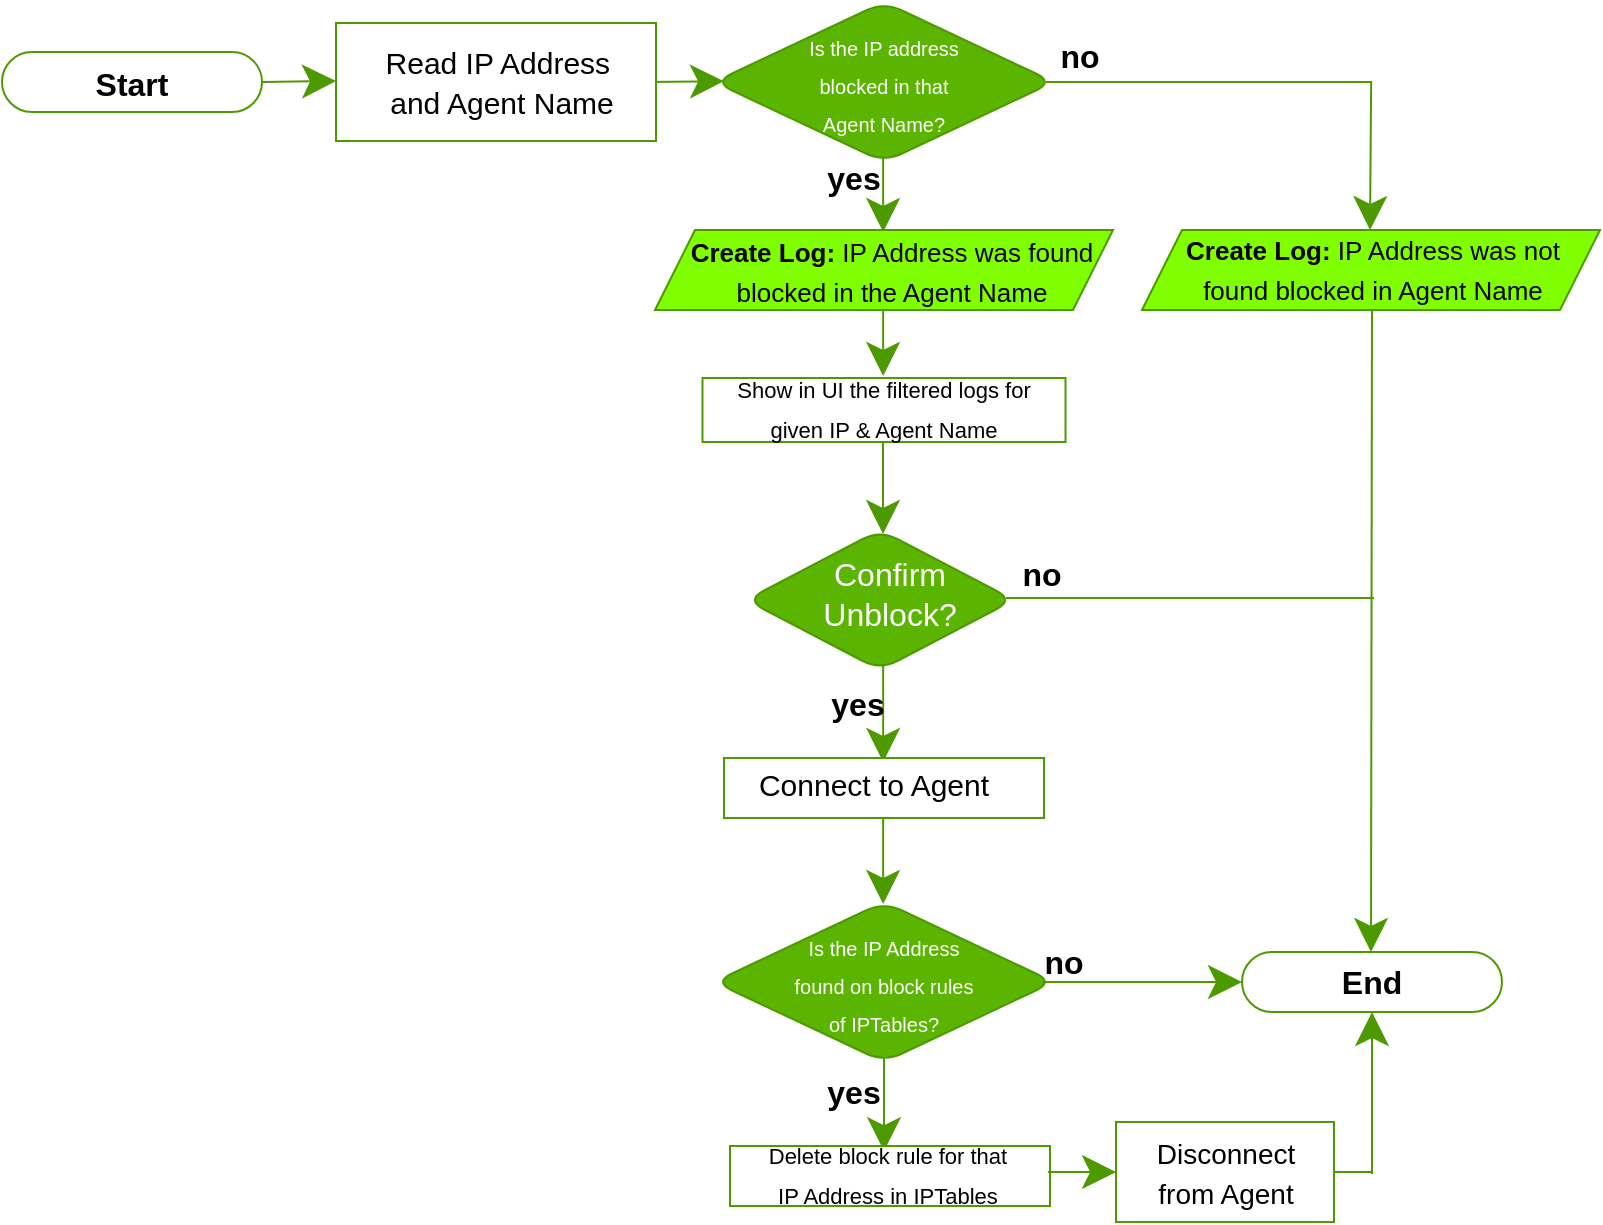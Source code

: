 <mxfile version="17.4.0" type="github">
  <diagram id="5zT1T4fjgx7TizqdU40n" name="Page-1">
    <mxGraphModel dx="733" dy="611" grid="1" gridSize="10" guides="1" tooltips="1" connect="1" arrows="1" fold="1" page="0" pageScale="1" pageWidth="827" pageHeight="1169" math="0" shadow="0">
      <root>
        <mxCell id="0" />
        <mxCell id="1" parent="0" />
        <mxCell id="lwjcGoWqtETpGwoeAaSX-26" value="" style="endArrow=none;html=1;rounded=0;startSize=7;endSize=14;sourcePerimeterSpacing=6;targetPerimeterSpacing=6;strokeColor=#4D9900;curved=1;" parent="1" edge="1">
          <mxGeometry width="50" height="50" relative="1" as="geometry">
            <mxPoint x="702.5" y="625" as="sourcePoint" />
            <mxPoint x="725" y="625" as="targetPoint" />
          </mxGeometry>
        </mxCell>
        <mxCell id="lwjcGoWqtETpGwoeAaSX-43" value="" style="endArrow=classic;html=1;rounded=0;startSize=7;endSize=14;sourcePerimeterSpacing=6;targetPerimeterSpacing=6;strokeColor=#4D9900;curved=1;" parent="1" edge="1">
          <mxGeometry width="50" height="50" relative="1" as="geometry">
            <mxPoint x="480.5" y="251.42" as="sourcePoint" />
            <mxPoint x="480.5" y="306.0" as="targetPoint" />
          </mxGeometry>
        </mxCell>
        <mxCell id="lwjcGoWqtETpGwoeAaSX-2" value="" style="endArrow=classic;html=1;rounded=0;startSize=7;endSize=14;sourcePerimeterSpacing=6;targetPerimeterSpacing=6;strokeColor=#4D9900;curved=1;" parent="1" edge="1">
          <mxGeometry width="50" height="50" relative="1" as="geometry">
            <mxPoint x="481.0" y="560.0" as="sourcePoint" />
            <mxPoint x="481.0" y="614.58" as="targetPoint" />
          </mxGeometry>
        </mxCell>
        <mxCell id="lwjcGoWqtETpGwoeAaSX-3" value="" style="endArrow=classic;html=1;rounded=0;startSize=7;endSize=14;sourcePerimeterSpacing=6;targetPerimeterSpacing=6;strokeColor=#4D9900;curved=1;" parent="1" edge="1">
          <mxGeometry width="50" height="50" relative="1" as="geometry">
            <mxPoint x="480.58" y="436.42" as="sourcePoint" />
            <mxPoint x="480.58" y="491" as="targetPoint" />
          </mxGeometry>
        </mxCell>
        <mxCell id="lwjcGoWqtETpGwoeAaSX-4" value="" style="endArrow=classic;html=1;rounded=0;startSize=7;endSize=14;sourcePerimeterSpacing=6;targetPerimeterSpacing=6;strokeColor=#4D9900;curved=1;" parent="1" edge="1">
          <mxGeometry width="50" height="50" relative="1" as="geometry">
            <mxPoint x="480.58" y="365.42" as="sourcePoint" />
            <mxPoint x="480.58" y="420" as="targetPoint" />
          </mxGeometry>
        </mxCell>
        <mxCell id="lwjcGoWqtETpGwoeAaSX-5" value="" style="endArrow=classic;html=1;rounded=0;startSize=7;endSize=14;sourcePerimeterSpacing=6;targetPerimeterSpacing=6;strokeColor=#4D9900;curved=1;" parent="1" edge="1">
          <mxGeometry width="50" height="50" relative="1" as="geometry">
            <mxPoint x="480.58" y="172.42" as="sourcePoint" />
            <mxPoint x="480.58" y="227.0" as="targetPoint" />
          </mxGeometry>
        </mxCell>
        <mxCell id="lwjcGoWqtETpGwoeAaSX-6" value="" style="endArrow=classic;html=1;rounded=0;startSize=7;endSize=14;sourcePerimeterSpacing=6;targetPerimeterSpacing=6;strokeColor=#4D9900;curved=1;" parent="1" edge="1">
          <mxGeometry width="50" height="50" relative="1" as="geometry">
            <mxPoint x="480.58" y="100.42" as="sourcePoint" />
            <mxPoint x="480.58" y="155.0" as="targetPoint" />
          </mxGeometry>
        </mxCell>
        <mxCell id="lwjcGoWqtETpGwoeAaSX-7" value="" style="endArrow=classic;html=1;rounded=0;startSize=7;endSize=14;sourcePerimeterSpacing=6;targetPerimeterSpacing=6;strokeColor=#4D9900;curved=1;" parent="1" edge="1">
          <mxGeometry width="50" height="50" relative="1" as="geometry">
            <mxPoint x="360" y="80" as="sourcePoint" />
            <mxPoint x="401" y="79.58" as="targetPoint" />
          </mxGeometry>
        </mxCell>
        <mxCell id="lwjcGoWqtETpGwoeAaSX-8" value="" style="shape=cylinder3;whiteSpace=wrap;html=1;boundedLbl=1;backgroundOutline=1;size=15;rounded=1;shadow=0;glass=0;hachureGap=4;fillColor=#FFFFFF;rotation=90;strokeColor=#4D9900;" parent="1" vertex="1">
          <mxGeometry x="90" y="15" width="30" height="130" as="geometry" />
        </mxCell>
        <mxCell id="lwjcGoWqtETpGwoeAaSX-9" value="" style="rounded=0;whiteSpace=wrap;html=1;shadow=0;glass=0;hachureGap=4;fillColor=#FFFFFF;strokeColor=#FFFFFF;" parent="1" vertex="1">
          <mxGeometry x="135" y="66" width="20" height="28" as="geometry" />
        </mxCell>
        <mxCell id="lwjcGoWqtETpGwoeAaSX-10" value="" style="rounded=0;whiteSpace=wrap;html=1;shadow=0;glass=0;hachureGap=4;strokeColor=#4D9900;fillColor=#FFFFFF;" parent="1" vertex="1">
          <mxGeometry x="207" y="50.5" width="160" height="59" as="geometry" />
        </mxCell>
        <mxCell id="lwjcGoWqtETpGwoeAaSX-11" value="" style="rhombus;whiteSpace=wrap;html=1;rounded=1;shadow=0;glass=0;hachureGap=4;strokeColor=#4D9900;fillColor=#5BB500;" parent="1" vertex="1">
          <mxGeometry x="396" y="40" width="170" height="80" as="geometry" />
        </mxCell>
        <mxCell id="lwjcGoWqtETpGwoeAaSX-13" value="" style="rhombus;whiteSpace=wrap;html=1;rounded=1;shadow=0;glass=0;hachureGap=4;strokeColor=#4D9900;fillColor=#5BB500;" parent="1" vertex="1">
          <mxGeometry x="412" y="304" width="134" height="70" as="geometry" />
        </mxCell>
        <mxCell id="lwjcGoWqtETpGwoeAaSX-14" value="" style="rounded=0;whiteSpace=wrap;html=1;shadow=0;glass=0;hachureGap=4;strokeColor=#4D9900;fillColor=#FFFFFF;" parent="1" vertex="1">
          <mxGeometry x="404" y="612" width="160" height="30" as="geometry" />
        </mxCell>
        <mxCell id="lwjcGoWqtETpGwoeAaSX-16" value="" style="shape=parallelogram;perimeter=parallelogramPerimeter;whiteSpace=wrap;html=1;fixedSize=1;rounded=0;shadow=0;glass=0;hachureGap=4;strokeColor=#4D9900;fillColor=#80FF00;" parent="1" vertex="1">
          <mxGeometry x="366.5" y="154" width="229" height="40" as="geometry" />
        </mxCell>
        <mxCell id="lwjcGoWqtETpGwoeAaSX-17" value="" style="rounded=0;whiteSpace=wrap;html=1;shadow=0;glass=0;hachureGap=4;strokeColor=#4D9900;fillColor=#FFFFFF;" parent="1" vertex="1">
          <mxGeometry x="597" y="600" width="109" height="50" as="geometry" />
        </mxCell>
        <mxCell id="lwjcGoWqtETpGwoeAaSX-19" value="" style="shape=cylinder3;whiteSpace=wrap;html=1;boundedLbl=1;backgroundOutline=1;size=15;rounded=1;shadow=0;glass=0;hachureGap=4;fillColor=#FFFFFF;rotation=90;strokeColor=#4D9900;" parent="1" vertex="1">
          <mxGeometry x="710" y="465" width="30" height="130" as="geometry" />
        </mxCell>
        <mxCell id="lwjcGoWqtETpGwoeAaSX-20" value="" style="rounded=0;whiteSpace=wrap;html=1;shadow=0;glass=0;hachureGap=4;fillColor=#FFFFFF;strokeColor=#FFFFFF;" parent="1" vertex="1">
          <mxGeometry x="755" y="516" width="20" height="28" as="geometry" />
        </mxCell>
        <mxCell id="lwjcGoWqtETpGwoeAaSX-21" value="" style="endArrow=classic;html=1;rounded=0;startSize=7;endSize=14;sourcePerimeterSpacing=6;targetPerimeterSpacing=6;strokeColor=#4D9900;curved=1;" parent="1" edge="1">
          <mxGeometry width="50" height="50" relative="1" as="geometry">
            <mxPoint x="170" y="80" as="sourcePoint" />
            <mxPoint x="207" y="79.5" as="targetPoint" />
          </mxGeometry>
        </mxCell>
        <mxCell id="lwjcGoWqtETpGwoeAaSX-22" value="" style="endArrow=classic;html=1;rounded=0;startSize=7;endSize=14;sourcePerimeterSpacing=6;targetPerimeterSpacing=6;strokeColor=#4D9900;curved=1;entryX=0;entryY=0.5;entryDx=0;entryDy=0;exitX=1;exitY=0.5;exitDx=0;exitDy=0;" parent="1" target="lwjcGoWqtETpGwoeAaSX-17" edge="1" source="lwjcGoWqtETpGwoeAaSX-35">
          <mxGeometry width="50" height="50" relative="1" as="geometry">
            <mxPoint x="577" y="593.79" as="sourcePoint" />
            <mxPoint x="577" y="648.37" as="targetPoint" />
          </mxGeometry>
        </mxCell>
        <mxCell id="lwjcGoWqtETpGwoeAaSX-23" value="" style="endArrow=classic;html=1;rounded=0;startSize=8;endSize=14;sourcePerimeterSpacing=7;targetPerimeterSpacing=6;strokeColor=#4D9900;curved=1;entryX=0.5;entryY=0;entryDx=0;entryDy=0;fontSize=11;" parent="1" target="lwjcGoWqtETpGwoeAaSX-42" edge="1">
          <mxGeometry width="50" height="50" relative="1" as="geometry">
            <mxPoint x="725" y="190" as="sourcePoint" />
            <mxPoint x="724.5" y="415" as="targetPoint" />
          </mxGeometry>
        </mxCell>
        <mxCell id="lwjcGoWqtETpGwoeAaSX-24" value="" style="endArrow=none;html=1;rounded=0;startSize=7;endSize=14;sourcePerimeterSpacing=6;targetPerimeterSpacing=6;strokeColor=#4D9900;curved=1;exitX=1;exitY=0.5;exitDx=0;exitDy=0;" parent="1" edge="1">
          <mxGeometry width="50" height="50" relative="1" as="geometry">
            <mxPoint x="562" y="80.0" as="sourcePoint" />
            <mxPoint x="725" y="80" as="targetPoint" />
          </mxGeometry>
        </mxCell>
        <mxCell id="lwjcGoWqtETpGwoeAaSX-27" value="" style="endArrow=classic;html=1;rounded=0;startSize=7;endSize=14;sourcePerimeterSpacing=6;targetPerimeterSpacing=6;strokeColor=#4D9900;curved=1;entryX=1;entryY=0.5;entryDx=0;entryDy=0;entryPerimeter=0;" parent="1" target="lwjcGoWqtETpGwoeAaSX-19" edge="1">
          <mxGeometry width="50" height="50" relative="1" as="geometry">
            <mxPoint x="725" y="626" as="sourcePoint" />
            <mxPoint x="734.58" y="511" as="targetPoint" />
          </mxGeometry>
        </mxCell>
        <mxCell id="lwjcGoWqtETpGwoeAaSX-28" value="&lt;b&gt;&lt;font style=&quot;font-size: 16px&quot;&gt;Start&lt;/font&gt;&lt;/b&gt;" style="text;strokeColor=none;fillColor=none;html=1;align=center;verticalAlign=middle;whiteSpace=wrap;rounded=0;shadow=0;glass=0;hachureGap=4;fontSize=11;" parent="1" vertex="1">
          <mxGeometry x="75" y="66" width="60" height="30" as="geometry" />
        </mxCell>
        <mxCell id="lwjcGoWqtETpGwoeAaSX-29" value="&lt;font style=&quot;font-size: 15px&quot;&gt;Read IP Address&amp;nbsp;&lt;br&gt;and Agent Name&lt;/font&gt;" style="text;strokeColor=none;fillColor=none;html=1;align=center;verticalAlign=middle;whiteSpace=wrap;rounded=0;shadow=0;glass=0;hachureGap=4;fontSize=16;" parent="1" vertex="1">
          <mxGeometry x="230" y="55" width="120" height="50" as="geometry" />
        </mxCell>
        <mxCell id="lwjcGoWqtETpGwoeAaSX-30" value="&lt;font style=&quot;font-size: 10px&quot; color=&quot;#ffffff&quot;&gt;Is the IP address&lt;br&gt;blocked in that&lt;br&gt;Agent Name?&lt;/font&gt;" style="text;strokeColor=none;fillColor=none;html=1;align=center;verticalAlign=middle;whiteSpace=wrap;rounded=0;shadow=0;glass=0;hachureGap=4;fontSize=16;" parent="1" vertex="1">
          <mxGeometry x="421" y="55" width="120" height="50" as="geometry" />
        </mxCell>
        <mxCell id="lwjcGoWqtETpGwoeAaSX-32" value="&lt;font style=&quot;font-size: 16px&quot; color=&quot;#ffffff&quot;&gt;Confirm&lt;br&gt;Unblock?&lt;br&gt;&lt;/font&gt;" style="text;strokeColor=none;fillColor=none;html=1;align=center;verticalAlign=middle;whiteSpace=wrap;rounded=0;shadow=0;glass=0;hachureGap=4;fontSize=16;" parent="1" vertex="1">
          <mxGeometry x="423.5" y="311" width="120" height="50" as="geometry" />
        </mxCell>
        <mxCell id="lwjcGoWqtETpGwoeAaSX-33" value="&lt;b&gt;&lt;font style=&quot;font-size: 16px&quot;&gt;yes&lt;/font&gt;&lt;/b&gt;" style="text;strokeColor=none;fillColor=none;html=1;align=center;verticalAlign=middle;whiteSpace=wrap;rounded=0;shadow=0;glass=0;hachureGap=4;fontSize=11;" parent="1" vertex="1">
          <mxGeometry x="435.5" y="113" width="60" height="30" as="geometry" />
        </mxCell>
        <mxCell id="lwjcGoWqtETpGwoeAaSX-34" value="&lt;b&gt;&lt;font style=&quot;font-size: 16px&quot;&gt;yes&lt;/font&gt;&lt;/b&gt;" style="text;strokeColor=none;fillColor=none;html=1;align=center;verticalAlign=middle;whiteSpace=wrap;rounded=0;shadow=0;glass=0;hachureGap=4;fontSize=11;" parent="1" vertex="1">
          <mxGeometry x="437.5" y="376" width="60" height="30" as="geometry" />
        </mxCell>
        <mxCell id="lwjcGoWqtETpGwoeAaSX-35" value="&lt;span style=&quot;font-size: 11px&quot;&gt;Delete block rule for that&lt;br&gt;IP Address in IPTables&lt;br&gt;&lt;/span&gt;" style="text;strokeColor=none;fillColor=none;html=1;align=center;verticalAlign=middle;whiteSpace=wrap;rounded=0;shadow=0;glass=0;hachureGap=4;fontSize=16;" parent="1" vertex="1">
          <mxGeometry x="403" y="600" width="160" height="50" as="geometry" />
        </mxCell>
        <mxCell id="lwjcGoWqtETpGwoeAaSX-37" value="&lt;span style=&quot;font-size: 13px&quot;&gt;&lt;b&gt;Create Log: &lt;/b&gt;IP Address was found&lt;br&gt;blocked in the Agent Name&lt;br&gt;&lt;/span&gt;" style="text;strokeColor=none;fillColor=none;html=1;align=center;verticalAlign=middle;whiteSpace=wrap;rounded=0;shadow=0;glass=0;hachureGap=4;fontSize=16;" parent="1" vertex="1">
          <mxGeometry x="360" y="149" width="250" height="50" as="geometry" />
        </mxCell>
        <mxCell id="lwjcGoWqtETpGwoeAaSX-38" value="&lt;b&gt;&lt;font style=&quot;font-size: 16px&quot;&gt;no&lt;/font&gt;&lt;/b&gt;" style="text;strokeColor=none;fillColor=none;html=1;align=center;verticalAlign=middle;whiteSpace=wrap;rounded=0;shadow=0;glass=0;hachureGap=4;fontSize=11;" parent="1" vertex="1">
          <mxGeometry x="549" y="51.5" width="60" height="30" as="geometry" />
        </mxCell>
        <mxCell id="lwjcGoWqtETpGwoeAaSX-40" value="&lt;span style=&quot;font-size: 14px&quot;&gt;Disconnect&lt;br&gt;from Agent&lt;br&gt;&lt;/span&gt;" style="text;strokeColor=none;fillColor=none;html=1;align=center;verticalAlign=middle;whiteSpace=wrap;rounded=0;shadow=0;glass=0;hachureGap=4;fontSize=16;" parent="1" vertex="1">
          <mxGeometry x="571.5" y="600" width="160" height="50" as="geometry" />
        </mxCell>
        <mxCell id="lwjcGoWqtETpGwoeAaSX-42" value="&lt;b&gt;&lt;font style=&quot;font-size: 16px&quot;&gt;End&lt;/font&gt;&lt;/b&gt;" style="text;strokeColor=none;fillColor=none;html=1;align=center;verticalAlign=middle;whiteSpace=wrap;rounded=0;shadow=0;glass=0;hachureGap=4;fontSize=11;" parent="1" vertex="1">
          <mxGeometry x="694.5" y="515" width="60" height="30" as="geometry" />
        </mxCell>
        <mxCell id="lwjcGoWqtETpGwoeAaSX-46" value="" style="rounded=0;whiteSpace=wrap;html=1;shadow=0;glass=0;hachureGap=4;strokeColor=#4D9900;fillColor=#FFFFFF;" parent="1" vertex="1">
          <mxGeometry x="401" y="418" width="160" height="30" as="geometry" />
        </mxCell>
        <mxCell id="lwjcGoWqtETpGwoeAaSX-47" value="&lt;span style=&quot;font-size: 15px&quot;&gt;Connect to Agent&lt;/span&gt;" style="text;strokeColor=none;fillColor=none;html=1;align=center;verticalAlign=middle;whiteSpace=wrap;rounded=0;shadow=0;glass=0;hachureGap=4;fontSize=16;" parent="1" vertex="1">
          <mxGeometry x="415.5" y="406" width="120" height="50" as="geometry" />
        </mxCell>
        <mxCell id="lwjcGoWqtETpGwoeAaSX-48" value="" style="rounded=0;whiteSpace=wrap;html=1;shadow=0;glass=0;hachureGap=4;strokeColor=#4D9900;fillColor=#FFFFFF;" parent="1" vertex="1">
          <mxGeometry x="390.25" y="228" width="181.5" height="32" as="geometry" />
        </mxCell>
        <mxCell id="lwjcGoWqtETpGwoeAaSX-49" value="&lt;span style=&quot;font-size: 11px&quot;&gt;Show in UI the filtered logs for&lt;br&gt;given IP &amp;amp; Agent Name&lt;br&gt;&lt;/span&gt;" style="text;strokeColor=none;fillColor=none;html=1;align=center;verticalAlign=middle;whiteSpace=wrap;rounded=0;shadow=0;glass=0;hachureGap=4;fontSize=16;" parent="1" vertex="1">
          <mxGeometry x="401" y="217" width="160" height="50" as="geometry" />
        </mxCell>
        <mxCell id="3Guv1NVsKo0Y8wmqpc0J-1" value="" style="rhombus;whiteSpace=wrap;html=1;rounded=1;shadow=0;glass=0;hachureGap=4;strokeColor=#4D9900;fillColor=#5BB500;" vertex="1" parent="1">
          <mxGeometry x="396" y="490" width="170" height="80" as="geometry" />
        </mxCell>
        <mxCell id="3Guv1NVsKo0Y8wmqpc0J-2" value="&lt;font color=&quot;#ffffff&quot;&gt;&lt;span style=&quot;font-size: 10px&quot;&gt;Is the IP Address &lt;br&gt;found on block rules &lt;br&gt;of IPTables?&lt;/span&gt;&lt;/font&gt;" style="text;strokeColor=none;fillColor=none;html=1;align=center;verticalAlign=middle;whiteSpace=wrap;rounded=0;shadow=0;glass=0;hachureGap=4;fontSize=16;" vertex="1" parent="1">
          <mxGeometry x="421" y="505" width="120" height="50" as="geometry" />
        </mxCell>
        <mxCell id="3Guv1NVsKo0Y8wmqpc0J-3" value="" style="endArrow=classic;html=1;rounded=0;startSize=7;endSize=14;sourcePerimeterSpacing=6;targetPerimeterSpacing=6;strokeColor=#4D9900;curved=1;entryX=0.5;entryY=1;entryDx=0;entryDy=0;entryPerimeter=0;" edge="1" parent="1" target="lwjcGoWqtETpGwoeAaSX-19">
          <mxGeometry width="50" height="50" relative="1" as="geometry">
            <mxPoint x="560" y="530" as="sourcePoint" />
            <mxPoint x="608.0" y="524.58" as="targetPoint" />
          </mxGeometry>
        </mxCell>
        <mxCell id="3Guv1NVsKo0Y8wmqpc0J-4" value="" style="endArrow=none;html=1;rounded=0;startSize=7;endSize=14;sourcePerimeterSpacing=6;targetPerimeterSpacing=6;strokeColor=#4D9900;curved=1;exitX=1;exitY=0.5;exitDx=0;exitDy=0;" edge="1" parent="1">
          <mxGeometry width="50" height="50" relative="1" as="geometry">
            <mxPoint x="542" y="338" as="sourcePoint" />
            <mxPoint x="726" y="338" as="targetPoint" />
          </mxGeometry>
        </mxCell>
        <mxCell id="3Guv1NVsKo0Y8wmqpc0J-5" value="" style="shape=parallelogram;perimeter=parallelogramPerimeter;whiteSpace=wrap;html=1;fixedSize=1;rounded=0;shadow=0;glass=0;hachureGap=4;strokeColor=#4D9900;fillColor=#80FF00;" vertex="1" parent="1">
          <mxGeometry x="610" y="154" width="229" height="40" as="geometry" />
        </mxCell>
        <mxCell id="3Guv1NVsKo0Y8wmqpc0J-6" value="&lt;span style=&quot;font-size: 13px&quot;&gt;&lt;b&gt;Create Log: &lt;/b&gt;IP Address was not&lt;br&gt;found blocked in Agent Name&lt;br&gt;&lt;/span&gt;" style="text;strokeColor=none;fillColor=none;html=1;align=center;verticalAlign=middle;whiteSpace=wrap;rounded=0;shadow=0;glass=0;hachureGap=4;fontSize=16;" vertex="1" parent="1">
          <mxGeometry x="622.5" y="148" width="205" height="50" as="geometry" />
        </mxCell>
        <mxCell id="3Guv1NVsKo0Y8wmqpc0J-7" value="" style="endArrow=classic;html=1;rounded=0;startSize=7;endSize=14;sourcePerimeterSpacing=6;targetPerimeterSpacing=6;strokeColor=#4D9900;curved=1;entryX=0.5;entryY=0;entryDx=0;entryDy=0;" edge="1" parent="1">
          <mxGeometry width="50" height="50" relative="1" as="geometry">
            <mxPoint x="724.58" y="80.42" as="sourcePoint" />
            <mxPoint x="724" y="154" as="targetPoint" />
          </mxGeometry>
        </mxCell>
        <mxCell id="3Guv1NVsKo0Y8wmqpc0J-8" value="&lt;b&gt;&lt;font style=&quot;font-size: 16px&quot;&gt;yes&lt;/font&gt;&lt;/b&gt;" style="text;strokeColor=none;fillColor=none;html=1;align=center;verticalAlign=middle;whiteSpace=wrap;rounded=0;shadow=0;glass=0;hachureGap=4;fontSize=11;" vertex="1" parent="1">
          <mxGeometry x="435.5" y="570" width="60" height="30" as="geometry" />
        </mxCell>
        <mxCell id="3Guv1NVsKo0Y8wmqpc0J-9" value="&lt;b&gt;&lt;font style=&quot;font-size: 16px&quot;&gt;no&lt;/font&gt;&lt;/b&gt;" style="text;strokeColor=none;fillColor=none;html=1;align=center;verticalAlign=middle;whiteSpace=wrap;rounded=0;shadow=0;glass=0;hachureGap=4;fontSize=11;" vertex="1" parent="1">
          <mxGeometry x="530" y="311" width="60" height="30" as="geometry" />
        </mxCell>
        <mxCell id="3Guv1NVsKo0Y8wmqpc0J-10" value="&lt;b&gt;&lt;font style=&quot;font-size: 16px&quot;&gt;no&lt;/font&gt;&lt;/b&gt;" style="text;strokeColor=none;fillColor=none;html=1;align=center;verticalAlign=middle;whiteSpace=wrap;rounded=0;shadow=0;glass=0;hachureGap=4;fontSize=11;" vertex="1" parent="1">
          <mxGeometry x="541" y="505" width="60" height="30" as="geometry" />
        </mxCell>
      </root>
    </mxGraphModel>
  </diagram>
</mxfile>
